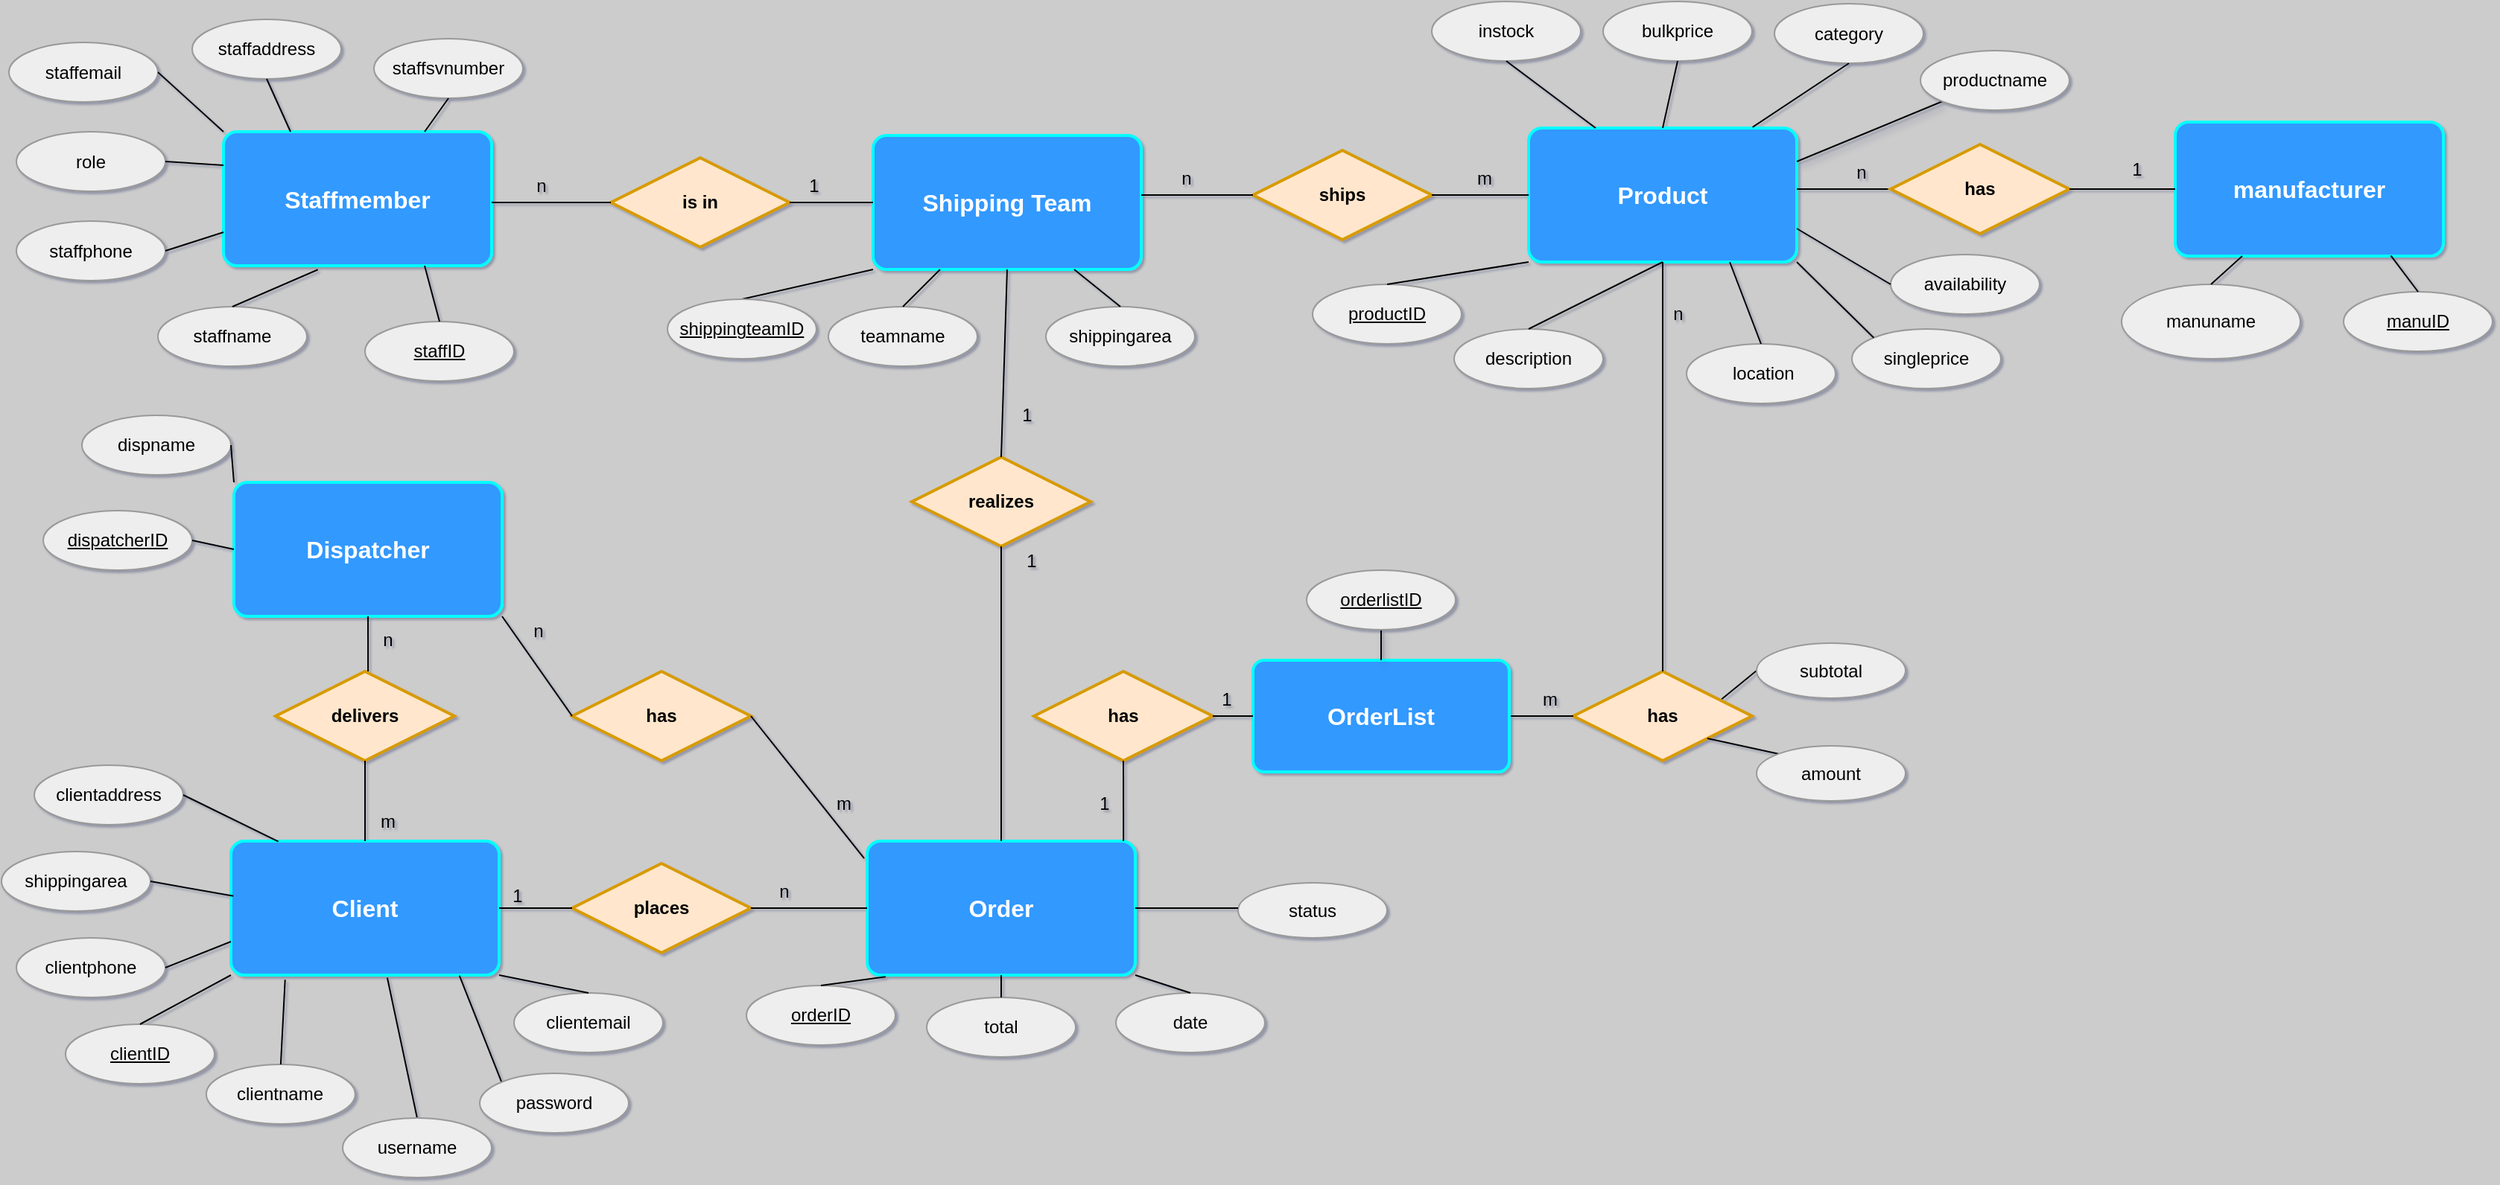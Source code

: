 <mxfile version="12.5.5" type="github"><diagram id="qQKis6mPUwDIhXbIAuFV" name="Page-1"><mxGraphModel dx="2969" dy="3150" grid="0" gridSize="10" guides="1" tooltips="1" connect="1" arrows="1" fold="1" page="1" pageScale="1" pageWidth="583" pageHeight="827" background="#CCCCCC" math="0" shadow="1"><root><mxCell id="0"/><mxCell id="1" parent="0"/><mxCell id="R4e7J6vRjrDoMIZ6mhJt-9" value="Product" style="rounded=1;arcSize=10;whiteSpace=wrap;html=1;align=center;strokeColor=#00FFFF;strokeWidth=2;fillColor=#3399FF;gradientColor=none;glass=0;shadow=0;comic=0;fontStyle=1;fontSize=16;fontColor=#FFFFFF;fixDash=0;" parent="1" vertex="1"><mxGeometry x="-620" y="-2235" width="180" height="90" as="geometry"/></mxCell><mxCell id="R4e7J6vRjrDoMIZ6mhJt-10" value="&lt;u&gt;productID&lt;/u&gt;" style="ellipse;whiteSpace=wrap;html=1;align=center;shadow=0;strokeColor=#999999;fillColor=#eeeeee;fixDash=0;" parent="1" vertex="1"><mxGeometry x="-765" y="-2130" width="100" height="40" as="geometry"/></mxCell><mxCell id="R4e7J6vRjrDoMIZ6mhJt-11" value="bulkprice" style="ellipse;whiteSpace=wrap;html=1;align=center;shadow=0;strokeColor=#999999;fillColor=#eeeeee;fixDash=0;" parent="1" vertex="1"><mxGeometry x="-570" y="-2320" width="100" height="40" as="geometry"/></mxCell><mxCell id="R4e7J6vRjrDoMIZ6mhJt-12" value="singleprice" style="ellipse;whiteSpace=wrap;html=1;align=center;shadow=0;strokeColor=#999999;fillColor=#eeeeee;fixDash=0;" parent="1" vertex="1"><mxGeometry x="-403" y="-2100" width="100" height="40" as="geometry"/></mxCell><mxCell id="R4e7J6vRjrDoMIZ6mhJt-13" value="&amp;nbsp;location" style="ellipse;whiteSpace=wrap;html=1;align=center;shadow=0;strokeColor=#999999;fillColor=#eeeeee;fixDash=0;" parent="1" vertex="1"><mxGeometry x="-514" y="-2090" width="100" height="40" as="geometry"/></mxCell><mxCell id="R4e7J6vRjrDoMIZ6mhJt-14" value="category" style="ellipse;whiteSpace=wrap;html=1;align=center;shadow=0;strokeColor=#999999;fillColor=#eeeeee;fixDash=0;" parent="1" vertex="1"><mxGeometry x="-455" y="-2318.5" width="100" height="40" as="geometry"/></mxCell><mxCell id="R4e7J6vRjrDoMIZ6mhJt-15" value="availability" style="ellipse;whiteSpace=wrap;html=1;align=center;shadow=0;strokeColor=#999999;fillColor=#eeeeee;fixDash=0;" parent="1" vertex="1"><mxGeometry x="-377" y="-2150" width="100" height="40" as="geometry"/></mxCell><mxCell id="R4e7J6vRjrDoMIZ6mhJt-16" value="description" style="ellipse;whiteSpace=wrap;html=1;align=center;shadow=0;strokeColor=#999999;fillColor=#eeeeee;fixDash=0;" parent="1" vertex="1"><mxGeometry x="-670" y="-2100" width="100" height="40" as="geometry"/></mxCell><mxCell id="R4e7J6vRjrDoMIZ6mhJt-18" value="&lt;b&gt;&lt;font style=&quot;font-size: 16px&quot; color=&quot;#ffffff&quot;&gt;Staffmember&lt;/font&gt;&lt;/b&gt;" style="rounded=1;arcSize=10;whiteSpace=wrap;html=1;align=center;fillColor=#3399FF;strokeColor=#00FFFF;gradientColor=none;strokeWidth=2;fixDash=0;shadow=0;" parent="1" vertex="1"><mxGeometry x="-1496" y="-2232.5" width="180" height="90" as="geometry"/></mxCell><mxCell id="R4e7J6vRjrDoMIZ6mhJt-20" value="&lt;u&gt;staffID&lt;/u&gt;" style="ellipse;whiteSpace=wrap;html=1;align=center;shadow=0;strokeColor=#999999;fillColor=#eeeeee;fixDash=0;" parent="1" vertex="1"><mxGeometry x="-1401" y="-2105" width="100" height="40" as="geometry"/></mxCell><mxCell id="R4e7J6vRjrDoMIZ6mhJt-21" value="role" style="ellipse;whiteSpace=wrap;html=1;align=center;shadow=0;strokeColor=#999999;fillColor=#eeeeee;fixDash=0;" parent="1" vertex="1"><mxGeometry x="-1635" y="-2232.5" width="100" height="40" as="geometry"/></mxCell><mxCell id="R4e7J6vRjrDoMIZ6mhJt-23" value="&lt;font style=&quot;font-size: 16px&quot; color=&quot;#ffffff&quot;&gt;&lt;b&gt;Shipping Team&lt;/b&gt;&lt;/font&gt;" style="rounded=1;arcSize=10;whiteSpace=wrap;html=1;align=center;strokeColor=#00FFFF;strokeWidth=2;fillColor=#3399FF;gradientColor=none;fixDash=0;shadow=0;" parent="1" vertex="1"><mxGeometry x="-1060" y="-2230" width="180" height="90" as="geometry"/></mxCell><mxCell id="R4e7J6vRjrDoMIZ6mhJt-27" value="teamname" style="ellipse;whiteSpace=wrap;html=1;align=center;shadow=0;strokeColor=#999999;fillColor=#eeeeee;fixDash=0;" parent="1" vertex="1"><mxGeometry x="-1090" y="-2115" width="100" height="40" as="geometry"/></mxCell><mxCell id="R4e7J6vRjrDoMIZ6mhJt-29" value="instock" style="ellipse;whiteSpace=wrap;html=1;align=center;shadow=0;strokeColor=#999999;fillColor=#eeeeee;fixDash=0;" parent="1" vertex="1"><mxGeometry x="-685" y="-2320" width="100" height="40" as="geometry"/></mxCell><mxCell id="R4e7J6vRjrDoMIZ6mhJt-30" value="&lt;b&gt;Order&lt;/b&gt;" style="rounded=1;arcSize=10;whiteSpace=wrap;html=1;align=center;strokeColor=#00FFFF;strokeWidth=2;fillColor=#3399FF;gradientColor=none;fontSize=16;fontColor=#FFFFFF;fixDash=0;shadow=0;" parent="1" vertex="1"><mxGeometry x="-1064" y="-1756" width="180" height="90" as="geometry"/></mxCell><mxCell id="R4e7J6vRjrDoMIZ6mhJt-33" value="total" style="ellipse;whiteSpace=wrap;html=1;align=center;shadow=0;strokeColor=#999999;fillColor=#eeeeee;fixDash=0;" parent="1" vertex="1"><mxGeometry x="-1024" y="-1651" width="100" height="40" as="geometry"/></mxCell><mxCell id="R4e7J6vRjrDoMIZ6mhJt-35" value="date" style="ellipse;whiteSpace=wrap;html=1;align=center;shadow=0;strokeColor=#999999;fillColor=#eeeeee;fixDash=0;" parent="1" vertex="1"><mxGeometry x="-897" y="-1654" width="100" height="40" as="geometry"/></mxCell><mxCell id="R4e7J6vRjrDoMIZ6mhJt-37" value="&lt;u&gt;orderID&lt;/u&gt;" style="ellipse;whiteSpace=wrap;html=1;align=center;shadow=0;strokeColor=#999999;fillColor=#eeeeee;fixDash=0;" parent="1" vertex="1"><mxGeometry x="-1145" y="-1659" width="100" height="40" as="geometry"/></mxCell><mxCell id="R4e7J6vRjrDoMIZ6mhJt-38" value="Client" style="rounded=1;arcSize=10;whiteSpace=wrap;html=1;align=center;strokeColor=#00FFFF;strokeWidth=2;fillColor=#3399FF;gradientColor=none;fontSize=16;fontColor=#FFFFFF;fontStyle=1;fixDash=0;shadow=0;" parent="1" vertex="1"><mxGeometry x="-1491" y="-1756" width="180" height="90" as="geometry"/></mxCell><mxCell id="R4e7J6vRjrDoMIZ6mhJt-39" value="&lt;u&gt;clientID&lt;/u&gt;" style="ellipse;whiteSpace=wrap;html=1;align=center;shadow=0;strokeColor=#999999;fillColor=#eeeeee;fixDash=0;" parent="1" vertex="1"><mxGeometry x="-1602.0" y="-1633" width="100" height="40" as="geometry"/></mxCell><mxCell id="R4e7J6vRjrDoMIZ6mhJt-40" value="clientname" style="ellipse;whiteSpace=wrap;html=1;align=center;shadow=0;strokeColor=#999999;fillColor=#eeeeee;fixDash=0;" parent="1" vertex="1"><mxGeometry x="-1507.57" y="-1606" width="100" height="40" as="geometry"/></mxCell><mxCell id="R4e7J6vRjrDoMIZ6mhJt-41" value="clientaddress" style="ellipse;whiteSpace=wrap;html=1;align=center;shadow=0;strokeColor=#999999;fillColor=#eeeeee;fixDash=0;" parent="1" vertex="1"><mxGeometry x="-1623" y="-1807" width="100" height="40" as="geometry"/></mxCell><mxCell id="R4e7J6vRjrDoMIZ6mhJt-42" value="clientemail" style="ellipse;whiteSpace=wrap;html=1;align=center;shadow=0;strokeColor=#999999;fillColor=#eeeeee;fixDash=0;" parent="1" vertex="1"><mxGeometry x="-1301" y="-1654" width="100" height="40" as="geometry"/></mxCell><mxCell id="R4e7J6vRjrDoMIZ6mhJt-43" value="clientphone" style="ellipse;whiteSpace=wrap;html=1;align=center;shadow=0;strokeColor=#999999;fillColor=#eeeeee;fixDash=0;" parent="1" vertex="1"><mxGeometry x="-1635.0" y="-1691" width="100" height="40" as="geometry"/></mxCell><mxCell id="R4e7J6vRjrDoMIZ6mhJt-44" value="staffname" style="ellipse;whiteSpace=wrap;html=1;align=center;shadow=0;strokeColor=#999999;fillColor=#eeeeee;fixDash=0;" parent="1" vertex="1"><mxGeometry x="-1540" y="-2115" width="100" height="40" as="geometry"/></mxCell><mxCell id="R4e7J6vRjrDoMIZ6mhJt-45" value="shippingarea" style="ellipse;whiteSpace=wrap;html=1;align=center;shadow=0;strokeColor=#999999;fillColor=#eeeeee;fixDash=0;" parent="1" vertex="1"><mxGeometry x="-1645" y="-1749" width="100" height="40" as="geometry"/></mxCell><mxCell id="R4e7J6vRjrDoMIZ6mhJt-46" value="Dispatcher" style="rounded=1;arcSize=10;whiteSpace=wrap;html=1;align=center;strokeColor=#00FFFF;strokeWidth=2;fillColor=#3399FF;gradientColor=none;fontStyle=1;fontSize=16;fontColor=#FFFFFF;fixDash=0;shadow=0;" parent="1" vertex="1"><mxGeometry x="-1489" y="-1997" width="180" height="90" as="geometry"/></mxCell><mxCell id="R4e7J6vRjrDoMIZ6mhJt-48" value="shippingarea" style="ellipse;whiteSpace=wrap;html=1;align=center;shadow=0;strokeColor=#999999;fillColor=#eeeeee;fixDash=0;" parent="1" vertex="1"><mxGeometry x="-944" y="-2115" width="100" height="40" as="geometry"/></mxCell><mxCell id="R4e7J6vRjrDoMIZ6mhJt-49" value="&lt;u&gt;dispatcherID&lt;/u&gt;" style="ellipse;whiteSpace=wrap;html=1;align=center;shadow=0;strokeColor=#999999;fillColor=#eeeeee;fixDash=0;" parent="1" vertex="1"><mxGeometry x="-1617.0" y="-1978" width="100" height="40" as="geometry"/></mxCell><mxCell id="R4e7J6vRjrDoMIZ6mhJt-51" value="dispname" style="ellipse;whiteSpace=wrap;html=1;align=center;shadow=0;strokeColor=#999999;fillColor=#eeeeee;fixDash=0;" parent="1" vertex="1"><mxGeometry x="-1591.0" y="-2042" width="100" height="40" as="geometry"/></mxCell><mxCell id="R4e7J6vRjrDoMIZ6mhJt-54" value="staffaddress" style="ellipse;whiteSpace=wrap;html=1;align=center;shadow=0;strokeColor=#999999;fillColor=#eeeeee;fixDash=0;" parent="1" vertex="1"><mxGeometry x="-1517" y="-2308" width="100" height="40" as="geometry"/></mxCell><mxCell id="R4e7J6vRjrDoMIZ6mhJt-55" value="staffemail" style="ellipse;whiteSpace=wrap;html=1;align=center;shadow=0;strokeColor=#999999;fillColor=#eeeeee;fixDash=0;" parent="1" vertex="1"><mxGeometry x="-1640" y="-2292.5" width="100" height="40" as="geometry"/></mxCell><mxCell id="R4e7J6vRjrDoMIZ6mhJt-56" value="staffphone" style="ellipse;whiteSpace=wrap;html=1;align=center;shadow=0;strokeColor=#999999;fillColor=#eeeeee;fixDash=0;" parent="1" vertex="1"><mxGeometry x="-1635" y="-2172.5" width="100" height="40" as="geometry"/></mxCell><mxCell id="R4e7J6vRjrDoMIZ6mhJt-57" value="staffsvnumber" style="ellipse;whiteSpace=wrap;html=1;align=center;fillColor=#eeeeee;strokeColor=#999999;perimeterSpacing=0;shadow=0;fixDash=0;" parent="1" vertex="1"><mxGeometry x="-1395" y="-2295" width="100" height="40" as="geometry"/></mxCell><mxCell id="R4e7J6vRjrDoMIZ6mhJt-59" value="is in" style="shape=rhombus;perimeter=rhombusPerimeter;whiteSpace=wrap;html=1;align=center;fillColor=#ffe6cc;strokeColor=#d79b00;strokeWidth=2;fontStyle=1;fixDash=0;shadow=0;" parent="1" vertex="1"><mxGeometry x="-1236" y="-2215" width="120" height="60" as="geometry"/></mxCell><mxCell id="R4e7J6vRjrDoMIZ6mhJt-61" value="" style="endArrow=none;html=1;rounded=0;exitX=0;exitY=0.5;exitDx=0;exitDy=0;fixDash=0;shadow=0;" parent="1" source="R4e7J6vRjrDoMIZ6mhJt-59" edge="1"><mxGeometry relative="1" as="geometry"><mxPoint x="-810" y="-1970" as="sourcePoint"/><mxPoint x="-1316" y="-2185" as="targetPoint"/></mxGeometry></mxCell><mxCell id="R4e7J6vRjrDoMIZ6mhJt-63" value="1" style="text;html=1;align=center;verticalAlign=middle;resizable=0;points=[];autosize=1;fixDash=0;shadow=0;" parent="1" vertex="1"><mxGeometry x="-1110" y="-2206" width="20" height="20" as="geometry"/></mxCell><mxCell id="R4e7J6vRjrDoMIZ6mhJt-64" value="n" style="text;html=1;align=center;verticalAlign=middle;resizable=0;points=[];autosize=1;fixDash=0;shadow=0;" parent="1" vertex="1"><mxGeometry x="-1293" y="-2206" width="20" height="20" as="geometry"/></mxCell><mxCell id="R4e7J6vRjrDoMIZ6mhJt-65" value="" style="endArrow=none;html=1;rounded=0;entryX=0.009;entryY=0.41;entryDx=0;entryDy=0;exitX=1;exitY=0.5;exitDx=0;exitDy=0;fixDash=0;shadow=0;entryPerimeter=0;" parent="1" source="R4e7J6vRjrDoMIZ6mhJt-45" target="R4e7J6vRjrDoMIZ6mhJt-38" edge="1"><mxGeometry relative="1" as="geometry"><mxPoint x="-1406" y="-1775" as="sourcePoint"/><mxPoint x="-1905.0" y="-1584" as="targetPoint"/></mxGeometry></mxCell><mxCell id="R4e7J6vRjrDoMIZ6mhJt-66" value="" style="endArrow=none;html=1;rounded=0;entryX=0.5;entryY=0;entryDx=0;entryDy=0;exitX=0.75;exitY=1;exitDx=0;exitDy=0;fixDash=0;shadow=0;" parent="1" source="R4e7J6vRjrDoMIZ6mhJt-18" target="R4e7J6vRjrDoMIZ6mhJt-20" edge="1"><mxGeometry relative="1" as="geometry"><mxPoint x="-1185" y="-2172.5" as="sourcePoint"/><mxPoint x="-1245" y="-2172.5" as="targetPoint"/></mxGeometry></mxCell><mxCell id="R4e7J6vRjrDoMIZ6mhJt-67" value="" style="endArrow=none;html=1;rounded=0;entryX=0.5;entryY=0;entryDx=0;entryDy=0;exitX=0.352;exitY=1.029;exitDx=0;exitDy=0;exitPerimeter=0;fixDash=0;shadow=0;" parent="1" source="R4e7J6vRjrDoMIZ6mhJt-18" target="R4e7J6vRjrDoMIZ6mhJt-44" edge="1"><mxGeometry relative="1" as="geometry"><mxPoint x="-1310" y="-2122.5" as="sourcePoint"/><mxPoint x="-1345" y="-2097.5" as="targetPoint"/></mxGeometry></mxCell><mxCell id="R4e7J6vRjrDoMIZ6mhJt-69" value="" style="endArrow=none;html=1;rounded=0;entryX=1;entryY=0.5;entryDx=0;entryDy=0;exitX=0;exitY=0.75;exitDx=0;exitDy=0;fixDash=0;shadow=0;" parent="1" source="R4e7J6vRjrDoMIZ6mhJt-18" target="R4e7J6vRjrDoMIZ6mhJt-56" edge="1"><mxGeometry relative="1" as="geometry"><mxPoint x="-1445" y="-2112.5" as="sourcePoint"/><mxPoint x="-1445" y="-2087.5" as="targetPoint"/></mxGeometry></mxCell><mxCell id="R4e7J6vRjrDoMIZ6mhJt-70" value="" style="endArrow=none;html=1;rounded=0;entryX=1;entryY=0.5;entryDx=0;entryDy=0;exitX=0;exitY=0.25;exitDx=0;exitDy=0;fixDash=0;shadow=0;" parent="1" source="R4e7J6vRjrDoMIZ6mhJt-18" target="R4e7J6vRjrDoMIZ6mhJt-21" edge="1"><mxGeometry relative="1" as="geometry"><mxPoint x="-1505" y="-2147.5" as="sourcePoint"/><mxPoint x="-1525" y="-2142.5" as="targetPoint"/></mxGeometry></mxCell><mxCell id="R4e7J6vRjrDoMIZ6mhJt-71" value="" style="endArrow=none;html=1;rounded=0;entryX=0;entryY=0;entryDx=0;entryDy=0;exitX=1;exitY=0.5;exitDx=0;exitDy=0;fixDash=0;shadow=0;" parent="1" source="R4e7J6vRjrDoMIZ6mhJt-55" target="R4e7J6vRjrDoMIZ6mhJt-18" edge="1"><mxGeometry relative="1" as="geometry"><mxPoint x="-1495" y="-2137.5" as="sourcePoint"/><mxPoint x="-1515" y="-2132.5" as="targetPoint"/></mxGeometry></mxCell><mxCell id="R4e7J6vRjrDoMIZ6mhJt-72" value="" style="endArrow=none;html=1;rounded=0;entryX=0.25;entryY=0;entryDx=0;entryDy=0;exitX=0.5;exitY=1;exitDx=0;exitDy=0;fixDash=0;shadow=0;" parent="1" source="R4e7J6vRjrDoMIZ6mhJt-54" target="R4e7J6vRjrDoMIZ6mhJt-18" edge="1"><mxGeometry relative="1" as="geometry"><mxPoint x="-1530" y="-2262.5" as="sourcePoint"/><mxPoint x="-1505" y="-2222.5" as="targetPoint"/></mxGeometry></mxCell><mxCell id="R4e7J6vRjrDoMIZ6mhJt-73" value="" style="endArrow=none;html=1;rounded=0;entryX=0.5;entryY=1;entryDx=0;entryDy=0;exitX=0.75;exitY=0;exitDx=0;exitDy=0;fixDash=0;shadow=0;" parent="1" source="R4e7J6vRjrDoMIZ6mhJt-18" target="R4e7J6vRjrDoMIZ6mhJt-57" edge="1"><mxGeometry relative="1" as="geometry"><mxPoint x="-1455" y="-2242.5" as="sourcePoint"/><mxPoint x="-1440" y="-2222.5" as="targetPoint"/></mxGeometry></mxCell><mxCell id="R4e7J6vRjrDoMIZ6mhJt-75" value="" style="endArrow=none;html=1;rounded=0;entryX=0;entryY=1;entryDx=0;entryDy=0;exitX=0.5;exitY=0;exitDx=0;exitDy=0;fixDash=0;shadow=0;" parent="1" source="-BHi8yoBA4UeNUDjUIqg-14" target="R4e7J6vRjrDoMIZ6mhJt-23" edge="1"><mxGeometry relative="1" as="geometry"><mxPoint x="-1143" y="-2123" as="sourcePoint"/><mxPoint x="-1350" y="-2105" as="targetPoint"/></mxGeometry></mxCell><mxCell id="R4e7J6vRjrDoMIZ6mhJt-76" value="" style="endArrow=none;html=1;rounded=0;entryX=0.25;entryY=1;entryDx=0;entryDy=0;exitX=0.5;exitY=0;exitDx=0;exitDy=0;fixDash=0;shadow=0;" parent="1" source="R4e7J6vRjrDoMIZ6mhJt-27" target="R4e7J6vRjrDoMIZ6mhJt-23" edge="1"><mxGeometry relative="1" as="geometry"><mxPoint x="-1043" y="-2123" as="sourcePoint"/><mxPoint x="-1000" y="-2140" as="targetPoint"/></mxGeometry></mxCell><mxCell id="R4e7J6vRjrDoMIZ6mhJt-77" value="" style="endArrow=none;html=1;rounded=0;entryX=0.75;entryY=1;entryDx=0;entryDy=0;exitX=0.5;exitY=0;exitDx=0;exitDy=0;fixDash=0;shadow=0;" parent="1" source="R4e7J6vRjrDoMIZ6mhJt-48" target="R4e7J6vRjrDoMIZ6mhJt-23" edge="1"><mxGeometry relative="1" as="geometry"><mxPoint x="-940" y="-2120" as="sourcePoint"/><mxPoint x="-955" y="-2140" as="targetPoint"/></mxGeometry></mxCell><mxCell id="R4e7J6vRjrDoMIZ6mhJt-79" value="ships" style="shape=rhombus;perimeter=rhombusPerimeter;whiteSpace=wrap;html=1;align=center;strokeColor=#d79b00;strokeWidth=2;fillColor=#ffe6cc;fontStyle=1;fixDash=0;shadow=0;" parent="1" vertex="1"><mxGeometry x="-805" y="-2220" width="120" height="60" as="geometry"/></mxCell><mxCell id="R4e7J6vRjrDoMIZ6mhJt-80" value="" style="endArrow=none;html=1;rounded=0;entryX=0;entryY=0.75;entryDx=0;entryDy=0;exitX=1;exitY=0.5;exitDx=0;exitDy=0;fixDash=0;shadow=0;" parent="1" source="R4e7J6vRjrDoMIZ6mhJt-43" target="R4e7J6vRjrDoMIZ6mhJt-38" edge="1"><mxGeometry relative="1" as="geometry"><mxPoint x="-1515" y="-1709" as="sourcePoint"/><mxPoint x="-1615.0" y="-1794" as="targetPoint"/></mxGeometry></mxCell><mxCell id="R4e7J6vRjrDoMIZ6mhJt-81" value="" style="endArrow=none;html=1;rounded=0;exitX=0;exitY=0.5;exitDx=0;exitDy=0;fixDash=0;shadow=0;" parent="1" source="R4e7J6vRjrDoMIZ6mhJt-79" edge="1"><mxGeometry relative="1" as="geometry"><mxPoint x="-1100" y="-2180" as="sourcePoint"/><mxPoint x="-880" y="-2190" as="targetPoint"/></mxGeometry></mxCell><mxCell id="R4e7J6vRjrDoMIZ6mhJt-82" value="" style="endArrow=none;html=1;rounded=0;entryX=0;entryY=1;entryDx=0;entryDy=0;exitX=0.5;exitY=0;exitDx=0;exitDy=0;fixDash=0;shadow=0;" parent="1" source="R4e7J6vRjrDoMIZ6mhJt-39" target="R4e7J6vRjrDoMIZ6mhJt-38" edge="1"><mxGeometry relative="1" as="geometry"><mxPoint x="-1705.0" y="-1914.71" as="sourcePoint"/><mxPoint x="-1545.0" y="-1914.71" as="targetPoint"/></mxGeometry></mxCell><mxCell id="R4e7J6vRjrDoMIZ6mhJt-83" value="" style="endArrow=none;html=1;rounded=0;exitX=0;exitY=0.5;exitDx=0;exitDy=0;entryX=1;entryY=0.5;entryDx=0;entryDy=0;fixDash=0;shadow=0;" parent="1" source="R4e7J6vRjrDoMIZ6mhJt-9" target="R4e7J6vRjrDoMIZ6mhJt-79" edge="1"><mxGeometry relative="1" as="geometry"><mxPoint x="-795" y="-2180" as="sourcePoint"/><mxPoint x="-870" y="-2180" as="targetPoint"/></mxGeometry></mxCell><mxCell id="R4e7J6vRjrDoMIZ6mhJt-84" value="n" style="text;html=1;align=center;verticalAlign=middle;resizable=0;points=[];autosize=1;fixDash=0;shadow=0;" parent="1" vertex="1"><mxGeometry x="-860" y="-2211.5" width="20" height="20" as="geometry"/></mxCell><mxCell id="R4e7J6vRjrDoMIZ6mhJt-85" value="m" style="text;html=1;align=center;verticalAlign=middle;resizable=0;points=[];autosize=1;fixDash=0;shadow=0;" parent="1" vertex="1"><mxGeometry x="-665" y="-2211.5" width="30" height="20" as="geometry"/></mxCell><mxCell id="R4e7J6vRjrDoMIZ6mhJt-87" value="" style="endArrow=none;html=1;rounded=0;entryX=0.5;entryY=1;entryDx=0;entryDy=0;exitX=0.25;exitY=0;exitDx=0;exitDy=0;fixDash=0;shadow=0;" parent="1" source="R4e7J6vRjrDoMIZ6mhJt-9" target="R4e7J6vRjrDoMIZ6mhJt-29" edge="1"><mxGeometry relative="1" as="geometry"><mxPoint x="-610" y="-2225" as="sourcePoint"/><mxPoint x="-750" y="-2270" as="targetPoint"/></mxGeometry></mxCell><mxCell id="R4e7J6vRjrDoMIZ6mhJt-88" value="" style="endArrow=none;html=1;rounded=0;entryX=0.5;entryY=1;entryDx=0;entryDy=0;exitX=0.5;exitY=0;exitDx=0;exitDy=0;fixDash=0;shadow=0;" parent="1" source="R4e7J6vRjrDoMIZ6mhJt-9" target="R4e7J6vRjrDoMIZ6mhJt-11" edge="1"><mxGeometry relative="1" as="geometry"><mxPoint x="-560" y="-2225" as="sourcePoint"/><mxPoint x="-625" y="-2270" as="targetPoint"/></mxGeometry></mxCell><mxCell id="R4e7J6vRjrDoMIZ6mhJt-89" value="" style="endArrow=none;html=1;rounded=0;entryX=0;entryY=0.5;entryDx=0;entryDy=0;fixDash=0;shadow=0;" parent="1" target="R4e7J6vRjrDoMIZ6mhJt-134" edge="1"><mxGeometry relative="1" as="geometry"><mxPoint x="-440" y="-2194" as="sourcePoint"/><mxPoint x="-435.355" y="-2285.858" as="targetPoint"/></mxGeometry></mxCell><mxCell id="R4e7J6vRjrDoMIZ6mhJt-90" value="" style="endArrow=none;html=1;rounded=0;entryX=0.5;entryY=1;entryDx=0;entryDy=0;exitX=0.835;exitY=-0.006;exitDx=0;exitDy=0;exitPerimeter=0;fixDash=0;shadow=0;" parent="1" source="R4e7J6vRjrDoMIZ6mhJt-9" target="R4e7J6vRjrDoMIZ6mhJt-14" edge="1"><mxGeometry relative="1" as="geometry"><mxPoint x="-460" y="-2225" as="sourcePoint"/><mxPoint x="-425.355" y="-2275.858" as="targetPoint"/></mxGeometry></mxCell><mxCell id="R4e7J6vRjrDoMIZ6mhJt-91" value="" style="endArrow=none;html=1;rounded=0;entryX=0;entryY=0.5;entryDx=0;entryDy=0;exitX=1;exitY=0.75;exitDx=0;exitDy=0;fixDash=0;shadow=0;" parent="1" source="R4e7J6vRjrDoMIZ6mhJt-9" target="R4e7J6vRjrDoMIZ6mhJt-15" edge="1"><mxGeometry relative="1" as="geometry"><mxPoint x="-411" y="-2215.01" as="sourcePoint"/><mxPoint x="-380" y="-2240" as="targetPoint"/></mxGeometry></mxCell><mxCell id="R4e7J6vRjrDoMIZ6mhJt-92" value="" style="endArrow=none;html=1;rounded=0;entryX=0;entryY=0;entryDx=0;entryDy=0;exitX=1;exitY=1;exitDx=0;exitDy=0;fixDash=0;shadow=0;" parent="1" source="R4e7J6vRjrDoMIZ6mhJt-9" target="R4e7J6vRjrDoMIZ6mhJt-12" edge="1"><mxGeometry relative="1" as="geometry"><mxPoint x="-410" y="-2180" as="sourcePoint"/><mxPoint x="-380" y="-2170" as="targetPoint"/></mxGeometry></mxCell><mxCell id="R4e7J6vRjrDoMIZ6mhJt-93" value="" style="endArrow=none;html=1;rounded=0;entryX=0.5;entryY=0;entryDx=0;entryDy=0;exitX=0.75;exitY=1;exitDx=0;exitDy=0;fixDash=0;shadow=0;" parent="1" source="R4e7J6vRjrDoMIZ6mhJt-9" target="R4e7J6vRjrDoMIZ6mhJt-13" edge="1"><mxGeometry relative="1" as="geometry"><mxPoint x="-410" y="-2135" as="sourcePoint"/><mxPoint x="-380" y="-2100" as="targetPoint"/></mxGeometry></mxCell><mxCell id="R4e7J6vRjrDoMIZ6mhJt-94" value="" style="endArrow=none;html=1;rounded=0;entryX=0.5;entryY=1;entryDx=0;entryDy=0;exitX=0.5;exitY=0;exitDx=0;exitDy=0;fixDash=0;shadow=0;" parent="1" source="R4e7J6vRjrDoMIZ6mhJt-16" target="R4e7J6vRjrDoMIZ6mhJt-9" edge="1"><mxGeometry relative="1" as="geometry"><mxPoint x="-460" y="-2135" as="sourcePoint"/><mxPoint x="-420" y="-2080" as="targetPoint"/></mxGeometry></mxCell><mxCell id="R4e7J6vRjrDoMIZ6mhJt-95" value="" style="endArrow=none;html=1;rounded=0;entryX=0.5;entryY=0;entryDx=0;entryDy=0;exitX=0;exitY=1;exitDx=0;exitDy=0;fixDash=0;shadow=0;" parent="1" source="R4e7J6vRjrDoMIZ6mhJt-9" target="R4e7J6vRjrDoMIZ6mhJt-10" edge="1"><mxGeometry relative="1" as="geometry"><mxPoint x="-530" y="-2080" as="sourcePoint"/><mxPoint x="-510" y="-2135" as="targetPoint"/></mxGeometry></mxCell><mxCell id="R4e7J6vRjrDoMIZ6mhJt-96" value="realizes" style="shape=rhombus;perimeter=rhombusPerimeter;whiteSpace=wrap;html=1;align=center;strokeColor=#d79b00;strokeWidth=2;fillColor=#ffe6cc;fontStyle=1;fixDash=0;shadow=0;" parent="1" vertex="1"><mxGeometry x="-1034" y="-2014" width="120" height="60" as="geometry"/></mxCell><mxCell id="R4e7J6vRjrDoMIZ6mhJt-97" value="" style="endArrow=none;html=1;rounded=0;exitX=0.202;exitY=1.035;exitDx=0;exitDy=0;entryX=0.5;entryY=0;entryDx=0;entryDy=0;fixDash=0;shadow=0;exitPerimeter=0;" parent="1" source="R4e7J6vRjrDoMIZ6mhJt-38" target="R4e7J6vRjrDoMIZ6mhJt-40" edge="1"><mxGeometry relative="1" as="geometry"><mxPoint x="-1535.0" y="-1724" as="sourcePoint"/><mxPoint x="-1375" y="-1724" as="targetPoint"/></mxGeometry></mxCell><mxCell id="R4e7J6vRjrDoMIZ6mhJt-99" value="" style="endArrow=none;html=1;rounded=0;entryX=0.5;entryY=0;entryDx=0;entryDy=0;exitX=0.5;exitY=1;exitDx=0;exitDy=0;fixDash=0;shadow=0;" parent="1" source="R4e7J6vRjrDoMIZ6mhJt-23" target="R4e7J6vRjrDoMIZ6mhJt-96" edge="1"><mxGeometry relative="1" as="geometry"><mxPoint x="-610" y="-2135" as="sourcePoint"/><mxPoint x="-640" y="-2080" as="targetPoint"/></mxGeometry></mxCell><mxCell id="R4e7J6vRjrDoMIZ6mhJt-100" value="" style="endArrow=none;html=1;rounded=0;entryX=0.5;entryY=0;entryDx=0;entryDy=0;exitX=0.5;exitY=1;exitDx=0;exitDy=0;fixDash=0;shadow=0;" parent="1" source="R4e7J6vRjrDoMIZ6mhJt-96" target="R4e7J6vRjrDoMIZ6mhJt-30" edge="1"><mxGeometry relative="1" as="geometry"><mxPoint x="-870" y="-2140" as="sourcePoint"/><mxPoint x="-840" y="-2000" as="targetPoint"/></mxGeometry></mxCell><mxCell id="R4e7J6vRjrDoMIZ6mhJt-102" value="1" style="text;html=1;align=center;verticalAlign=middle;resizable=0;points=[];autosize=1;fixDash=0;shadow=0;" parent="1" vertex="1"><mxGeometry x="-967" y="-2052" width="20" height="20" as="geometry"/></mxCell><mxCell id="R4e7J6vRjrDoMIZ6mhJt-103" value="1" style="text;html=1;align=center;verticalAlign=middle;resizable=0;points=[];autosize=1;fixDash=0;shadow=0;" parent="1" vertex="1"><mxGeometry x="-964" y="-1954" width="20" height="20" as="geometry"/></mxCell><mxCell id="R4e7J6vRjrDoMIZ6mhJt-104" value="places" style="shape=rhombus;perimeter=rhombusPerimeter;whiteSpace=wrap;html=1;align=center;strokeColor=#d79b00;strokeWidth=2;fillColor=#ffe6cc;fontStyle=1;fixDash=0;shadow=0;" parent="1" vertex="1"><mxGeometry x="-1262" y="-1741" width="120" height="60" as="geometry"/></mxCell><mxCell id="R4e7J6vRjrDoMIZ6mhJt-105" value="has" style="shape=rhombus;perimeter=rhombusPerimeter;whiteSpace=wrap;html=1;align=center;strokeColor=#d79b00;strokeWidth=2;fillColor=#ffe6cc;fontStyle=1;fixDash=0;shadow=0;" parent="1" vertex="1"><mxGeometry x="-590" y="-1870" width="120" height="60" as="geometry"/></mxCell><mxCell id="R4e7J6vRjrDoMIZ6mhJt-106" value="" style="endArrow=none;html=1;rounded=0;exitX=0.5;exitY=0;exitDx=0;exitDy=0;entryX=1;entryY=1;entryDx=0;entryDy=0;fixDash=0;shadow=0;" parent="1" source="R4e7J6vRjrDoMIZ6mhJt-42" target="R4e7J6vRjrDoMIZ6mhJt-38" edge="1"><mxGeometry relative="1" as="geometry"><mxPoint x="-1375" y="-1744" as="sourcePoint"/><mxPoint x="-1215" y="-1744" as="targetPoint"/></mxGeometry></mxCell><mxCell id="R4e7J6vRjrDoMIZ6mhJt-107" value="" style="endArrow=none;html=1;rounded=0;entryX=0.5;entryY=0;entryDx=0;entryDy=0;exitX=0.5;exitY=1;exitDx=0;exitDy=0;fixDash=0;shadow=0;" parent="1" source="R4e7J6vRjrDoMIZ6mhJt-9" target="R4e7J6vRjrDoMIZ6mhJt-105" edge="1"><mxGeometry relative="1" as="geometry"><mxPoint x="-530" y="-2150" as="sourcePoint"/><mxPoint x="-660" y="-1870" as="targetPoint"/></mxGeometry></mxCell><mxCell id="R4e7J6vRjrDoMIZ6mhJt-109" value="" style="endArrow=none;html=1;rounded=0;entryX=1;entryY=0.5;entryDx=0;entryDy=0;exitX=0;exitY=0.5;exitDx=0;exitDy=0;fixDash=0;shadow=0;" parent="1" source="R4e7J6vRjrDoMIZ6mhJt-105" target="cYMq-No6OqilkZfSye8C-10" edge="1"><mxGeometry relative="1" as="geometry"><mxPoint x="-510" y="-2135" as="sourcePoint"/><mxPoint x="-520" y="-2050" as="targetPoint"/></mxGeometry></mxCell><mxCell id="R4e7J6vRjrDoMIZ6mhJt-110" value="m" style="text;html=1;align=center;verticalAlign=middle;resizable=0;points=[];autosize=1;fixDash=0;shadow=0;" parent="1" vertex="1"><mxGeometry x="-616" y="-1860" width="20" height="18" as="geometry"/></mxCell><mxCell id="R4e7J6vRjrDoMIZ6mhJt-111" value="n" style="text;html=1;align=center;verticalAlign=middle;resizable=0;points=[];autosize=1;fixDash=0;shadow=0;" parent="1" vertex="1"><mxGeometry x="-530" y="-2120" width="20" height="20" as="geometry"/></mxCell><mxCell id="R4e7J6vRjrDoMIZ6mhJt-113" value="" style="endArrow=none;html=1;rounded=0;entryX=1;entryY=0.5;entryDx=0;entryDy=0;exitX=0;exitY=0.5;exitDx=0;exitDy=0;fixDash=0;shadow=0;" parent="1" source="R4e7J6vRjrDoMIZ6mhJt-104" target="R4e7J6vRjrDoMIZ6mhJt-38" edge="1"><mxGeometry relative="1" as="geometry"><mxPoint x="-1353" y="-1758" as="sourcePoint"/><mxPoint x="-1458" y="-2300" as="targetPoint"/></mxGeometry></mxCell><mxCell id="R4e7J6vRjrDoMIZ6mhJt-115" value="1" style="text;html=1;align=center;verticalAlign=middle;resizable=0;points=[];autosize=1;fixDash=0;shadow=0;" parent="1" vertex="1"><mxGeometry x="-1309" y="-1729" width="20" height="20" as="geometry"/></mxCell><mxCell id="R4e7J6vRjrDoMIZ6mhJt-116" value="n" style="text;html=1;align=center;verticalAlign=middle;resizable=0;points=[];autosize=1;fixDash=0;shadow=0;" parent="1" vertex="1"><mxGeometry x="-1130" y="-1732" width="20" height="20" as="geometry"/></mxCell><mxCell id="R4e7J6vRjrDoMIZ6mhJt-117" value="" style="endArrow=none;html=1;rounded=0;entryX=1;entryY=1;entryDx=0;entryDy=0;exitX=0.5;exitY=0;exitDx=0;exitDy=0;fixDash=0;shadow=0;" parent="1" source="R4e7J6vRjrDoMIZ6mhJt-35" target="R4e7J6vRjrDoMIZ6mhJt-30" edge="1"><mxGeometry relative="1" as="geometry"><mxPoint x="-905" y="-1950" as="sourcePoint"/><mxPoint x="-930" y="-1880" as="targetPoint"/></mxGeometry></mxCell><mxCell id="R4e7J6vRjrDoMIZ6mhJt-119" value="" style="endArrow=none;html=1;rounded=0;entryX=0.5;entryY=1;entryDx=0;entryDy=0;exitX=0.5;exitY=0;exitDx=0;exitDy=0;fixDash=0;shadow=0;" parent="1" source="R4e7J6vRjrDoMIZ6mhJt-33" target="R4e7J6vRjrDoMIZ6mhJt-30" edge="1"><mxGeometry relative="1" as="geometry"><mxPoint x="-850" y="-1790" as="sourcePoint"/><mxPoint x="-890" y="-1800" as="targetPoint"/></mxGeometry></mxCell><mxCell id="R4e7J6vRjrDoMIZ6mhJt-120" value="" style="endArrow=none;html=1;rounded=0;exitX=0.5;exitY=0;exitDx=0;exitDy=0;entryX=0.069;entryY=1.012;entryDx=0;entryDy=0;entryPerimeter=0;fixDash=0;shadow=0;" parent="1" source="R4e7J6vRjrDoMIZ6mhJt-37" target="R4e7J6vRjrDoMIZ6mhJt-30" edge="1"><mxGeometry relative="1" as="geometry"><mxPoint x="-840" y="-1780" as="sourcePoint"/><mxPoint x="-880" y="-1790" as="targetPoint"/></mxGeometry></mxCell><mxCell id="R4e7J6vRjrDoMIZ6mhJt-124" value="has" style="shape=rhombus;perimeter=rhombusPerimeter;whiteSpace=wrap;html=1;align=center;strokeColor=#d79b00;strokeWidth=2;fillColor=#ffe6cc;fontStyle=1;fixDash=0;shadow=0;" parent="1" vertex="1"><mxGeometry x="-1262" y="-1870" width="120" height="60" as="geometry"/></mxCell><mxCell id="R4e7J6vRjrDoMIZ6mhJt-126" value="" style="endArrow=none;html=1;rounded=0;exitX=0;exitY=0.5;exitDx=0;exitDy=0;entryX=1;entryY=0.5;entryDx=0;entryDy=0;fixDash=0;shadow=0;" parent="1" source="R4e7J6vRjrDoMIZ6mhJt-30" target="R4e7J6vRjrDoMIZ6mhJt-104" edge="1"><mxGeometry relative="1" as="geometry"><mxPoint x="-1058" y="-1800" as="sourcePoint"/><mxPoint x="-1213" y="-1740" as="targetPoint"/></mxGeometry></mxCell><mxCell id="R4e7J6vRjrDoMIZ6mhJt-127" value="" style="endArrow=none;html=1;rounded=0;exitX=1;exitY=0.5;exitDx=0;exitDy=0;fixDash=0;shadow=0;entryX=-0.011;entryY=0.128;entryDx=0;entryDy=0;entryPerimeter=0;" parent="1" source="R4e7J6vRjrDoMIZ6mhJt-124" target="R4e7J6vRjrDoMIZ6mhJt-30" edge="1"><mxGeometry relative="1" as="geometry"><mxPoint x="-1548.0" y="-1670" as="sourcePoint"/><mxPoint x="-1064" y="-1880" as="targetPoint"/></mxGeometry></mxCell><mxCell id="R4e7J6vRjrDoMIZ6mhJt-128" value="" style="endArrow=none;html=1;rounded=0;exitX=1;exitY=1;exitDx=0;exitDy=0;entryX=0;entryY=0.5;entryDx=0;entryDy=0;fixDash=0;shadow=0;" parent="1" source="R4e7J6vRjrDoMIZ6mhJt-46" target="R4e7J6vRjrDoMIZ6mhJt-124" edge="1"><mxGeometry relative="1" as="geometry"><mxPoint x="-1293" y="-1960" as="sourcePoint"/><mxPoint x="-1198" y="-1960" as="targetPoint"/></mxGeometry></mxCell><mxCell id="R4e7J6vRjrDoMIZ6mhJt-129" value="m" style="text;html=1;align=center;verticalAlign=middle;resizable=0;points=[];autosize=1;fixDash=0;shadow=0;" parent="1" vertex="1"><mxGeometry x="-1090" y="-1790" width="20" height="18" as="geometry"/></mxCell><mxCell id="R4e7J6vRjrDoMIZ6mhJt-130" value="n" style="text;html=1;align=center;verticalAlign=middle;resizable=0;points=[];autosize=1;fixDash=0;shadow=0;" parent="1" vertex="1"><mxGeometry x="-1295" y="-1907" width="20" height="20" as="geometry"/></mxCell><mxCell id="R4e7J6vRjrDoMIZ6mhJt-132" value="" style="endArrow=none;html=1;rounded=0;entryX=1;entryY=0.5;entryDx=0;entryDy=0;exitX=0;exitY=0;exitDx=0;exitDy=0;fixDash=0;shadow=0;" parent="1" source="R4e7J6vRjrDoMIZ6mhJt-46" target="R4e7J6vRjrDoMIZ6mhJt-51" edge="1"><mxGeometry relative="1" as="geometry"><mxPoint x="-1408" y="-1915" as="sourcePoint"/><mxPoint x="-1408" y="-1940" as="targetPoint"/></mxGeometry></mxCell><mxCell id="R4e7J6vRjrDoMIZ6mhJt-133" value="" style="endArrow=none;html=1;rounded=0;entryX=1;entryY=0.5;entryDx=0;entryDy=0;exitX=0;exitY=0.5;exitDx=0;exitDy=0;fixDash=0;shadow=0;" parent="1" source="R4e7J6vRjrDoMIZ6mhJt-46" target="R4e7J6vRjrDoMIZ6mhJt-49" edge="1"><mxGeometry relative="1" as="geometry"><mxPoint x="-1493" y="-1915" as="sourcePoint"/><mxPoint x="-1518" y="-1950" as="targetPoint"/></mxGeometry></mxCell><mxCell id="R4e7J6vRjrDoMIZ6mhJt-134" value="has" style="shape=rhombus;perimeter=rhombusPerimeter;whiteSpace=wrap;html=1;align=center;strokeColor=#d79b00;strokeWidth=2;fillColor=#ffe6cc;fontStyle=1;fixDash=0;shadow=0;" parent="1" vertex="1"><mxGeometry x="-377" y="-2224" width="120" height="60" as="geometry"/></mxCell><mxCell id="R4e7J6vRjrDoMIZ6mhJt-135" value="manufacturer" style="rounded=1;arcSize=10;whiteSpace=wrap;html=1;align=center;strokeColor=#00FFFF;strokeWidth=2;fillColor=#3399FF;gradientColor=none;shadow=0;fontSize=16;fontColor=#FFFFFF;fontStyle=1;glass=0;fixDash=0;" parent="1" vertex="1"><mxGeometry x="-186" y="-2239" width="180" height="90" as="geometry"/></mxCell><mxCell id="R4e7J6vRjrDoMIZ6mhJt-136" value="" style="endArrow=none;html=1;rounded=0;entryX=1;entryY=0.5;entryDx=0;entryDy=0;exitX=0;exitY=0.5;exitDx=0;exitDy=0;fixDash=0;shadow=0;" parent="1" source="R4e7J6vRjrDoMIZ6mhJt-23" target="R4e7J6vRjrDoMIZ6mhJt-59" edge="1"><mxGeometry relative="1" as="geometry"><mxPoint x="-1220" y="-2180" as="sourcePoint"/><mxPoint x="-1250" y="-2180" as="targetPoint"/></mxGeometry></mxCell><mxCell id="R4e7J6vRjrDoMIZ6mhJt-138" value="" style="endArrow=none;html=1;rounded=0;exitX=1;exitY=0.5;exitDx=0;exitDy=0;entryX=0;entryY=0.5;entryDx=0;entryDy=0;fixDash=0;shadow=0;" parent="1" source="R4e7J6vRjrDoMIZ6mhJt-134" target="R4e7J6vRjrDoMIZ6mhJt-135" edge="1"><mxGeometry relative="1" as="geometry"><mxPoint x="-253.0" y="-2211" as="sourcePoint"/><mxPoint x="-183" y="-2190" as="targetPoint"/></mxGeometry></mxCell><mxCell id="R4e7J6vRjrDoMIZ6mhJt-139" value="1" style="text;html=1;align=center;verticalAlign=middle;resizable=0;points=[];autosize=1;fixDash=0;shadow=0;" parent="1" vertex="1"><mxGeometry x="-222" y="-2217" width="20" height="20" as="geometry"/></mxCell><mxCell id="R4e7J6vRjrDoMIZ6mhJt-140" value="n" style="text;html=1;align=center;verticalAlign=middle;resizable=0;points=[];autosize=1;fixDash=0;shadow=0;" parent="1" vertex="1"><mxGeometry x="-407" y="-2215" width="20" height="20" as="geometry"/></mxCell><mxCell id="R4e7J6vRjrDoMIZ6mhJt-141" value="manuname" style="ellipse;whiteSpace=wrap;html=1;align=center;shadow=0;strokeColor=#999999;fillColor=#eeeeee;fixDash=0;" parent="1" vertex="1"><mxGeometry x="-222" y="-2130" width="120" height="50" as="geometry"/></mxCell><mxCell id="R4e7J6vRjrDoMIZ6mhJt-142" value="" style="endArrow=none;html=1;rounded=0;exitX=0.25;exitY=1;exitDx=0;exitDy=0;entryX=0.5;entryY=0;entryDx=0;entryDy=0;fixDash=0;shadow=0;" parent="1" source="R4e7J6vRjrDoMIZ6mhJt-135" target="R4e7J6vRjrDoMIZ6mhJt-141" edge="1"><mxGeometry relative="1" as="geometry"><mxPoint x="-212" y="-1672.5" as="sourcePoint"/><mxPoint x="-262" y="-1552.5" as="targetPoint"/></mxGeometry></mxCell><mxCell id="R4e7J6vRjrDoMIZ6mhJt-143" value="&lt;u&gt;manuID&lt;/u&gt;" style="ellipse;whiteSpace=wrap;html=1;align=center;shadow=0;strokeColor=#999999;fillColor=#eeeeee;fixDash=0;" parent="1" vertex="1"><mxGeometry x="-73" y="-2125" width="100" height="40" as="geometry"/></mxCell><mxCell id="R4e7J6vRjrDoMIZ6mhJt-144" value="" style="endArrow=none;html=1;rounded=0;exitX=0.804;exitY=0.996;exitDx=0;exitDy=0;exitPerimeter=0;entryX=0.5;entryY=0;entryDx=0;entryDy=0;fixDash=0;shadow=0;" parent="1" source="R4e7J6vRjrDoMIZ6mhJt-135" target="R4e7J6vRjrDoMIZ6mhJt-143" edge="1"><mxGeometry relative="1" as="geometry"><mxPoint x="-172" y="-1652.5" as="sourcePoint"/><mxPoint x="-2" y="-2102.5" as="targetPoint"/></mxGeometry></mxCell><mxCell id="-BHi8yoBA4UeNUDjUIqg-14" value="&lt;u&gt;shippingteamID&lt;/u&gt;" style="ellipse;whiteSpace=wrap;html=1;align=center;shadow=0;strokeColor=#999999;fillColor=#eeeeee;fixDash=0;" parent="1" vertex="1"><mxGeometry x="-1198" y="-2120" width="100" height="40" as="geometry"/></mxCell><mxCell id="cYMq-No6OqilkZfSye8C-1" value="delivers" style="shape=rhombus;perimeter=rhombusPerimeter;whiteSpace=wrap;html=1;align=center;shadow=0;fontStyle=1;strokeColor=#d79b00;strokeWidth=2;fillColor=#ffe6cc;" parent="1" vertex="1"><mxGeometry x="-1461" y="-1870" width="120" height="60" as="geometry"/></mxCell><mxCell id="cYMq-No6OqilkZfSye8C-2" value="" style="endArrow=none;html=1;rounded=0;exitX=1;exitY=0.5;exitDx=0;exitDy=0;entryX=0.177;entryY=0.003;entryDx=0;entryDy=0;entryPerimeter=0;" parent="1" source="R4e7J6vRjrDoMIZ6mhJt-41" target="R4e7J6vRjrDoMIZ6mhJt-38" edge="1"><mxGeometry relative="1" as="geometry"><mxPoint x="-1640" y="-1559" as="sourcePoint"/><mxPoint x="-1480" y="-1559" as="targetPoint"/></mxGeometry></mxCell><mxCell id="cYMq-No6OqilkZfSye8C-3" value="" style="endArrow=none;html=1;rounded=0;exitX=0.5;exitY=1;exitDx=0;exitDy=0;entryX=0.517;entryY=0;entryDx=0;entryDy=0;entryPerimeter=0;" parent="1" source="R4e7J6vRjrDoMIZ6mhJt-46" target="cYMq-No6OqilkZfSye8C-1" edge="1"><mxGeometry relative="1" as="geometry"><mxPoint x="-1640" y="-1559" as="sourcePoint"/><mxPoint x="-1480" y="-1559" as="targetPoint"/></mxGeometry></mxCell><mxCell id="cYMq-No6OqilkZfSye8C-4" value="" style="endArrow=none;html=1;rounded=0;exitX=0.5;exitY=1;exitDx=0;exitDy=0;" parent="1" source="cYMq-No6OqilkZfSye8C-1" target="R4e7J6vRjrDoMIZ6mhJt-38" edge="1"><mxGeometry relative="1" as="geometry"><mxPoint x="-1640" y="-1559" as="sourcePoint"/><mxPoint x="-1480" y="-1559" as="targetPoint"/></mxGeometry></mxCell><mxCell id="cYMq-No6OqilkZfSye8C-5" value="n" style="text;html=1;align=center;verticalAlign=middle;resizable=0;points=[];autosize=1;" parent="1" vertex="1"><mxGeometry x="-1395" y="-1900" width="17" height="18" as="geometry"/></mxCell><mxCell id="cYMq-No6OqilkZfSye8C-6" value="m" style="text;html=1;align=center;verticalAlign=middle;resizable=0;points=[];autosize=1;" parent="1" vertex="1"><mxGeometry x="-1396" y="-1778" width="20" height="18" as="geometry"/></mxCell><mxCell id="cYMq-No6OqilkZfSye8C-10" value="OrderList" style="rounded=1;arcSize=10;whiteSpace=wrap;html=1;align=center;shadow=0;fontSize=16;fontColor=#FFFFFF;fontStyle=1;strokeColor=#00FFFF;strokeWidth=2;fillColor=#3399FF;gradientColor=none;glass=0;" parent="1" vertex="1"><mxGeometry x="-805" y="-1877.5" width="172" height="75" as="geometry"/></mxCell><mxCell id="cYMq-No6OqilkZfSye8C-11" value="has" style="shape=rhombus;perimeter=rhombusPerimeter;whiteSpace=wrap;html=1;align=center;shadow=0;fontStyle=1;strokeColor=#d79b00;strokeWidth=2;fillColor=#ffe6cc;" parent="1" vertex="1"><mxGeometry x="-952" y="-1870" width="120" height="60" as="geometry"/></mxCell><mxCell id="cYMq-No6OqilkZfSye8C-12" value="" style="endArrow=none;html=1;rounded=0;exitX=0.956;exitY=0;exitDx=0;exitDy=0;entryX=0.5;entryY=1;entryDx=0;entryDy=0;exitPerimeter=0;" parent="1" source="R4e7J6vRjrDoMIZ6mhJt-30" target="cYMq-No6OqilkZfSye8C-11" edge="1"><mxGeometry relative="1" as="geometry"><mxPoint x="-1607" y="-1560" as="sourcePoint"/><mxPoint x="-1447" y="-1560" as="targetPoint"/></mxGeometry></mxCell><mxCell id="cYMq-No6OqilkZfSye8C-13" value="" style="endArrow=none;html=1;rounded=0;exitX=1;exitY=0.5;exitDx=0;exitDy=0;entryX=0;entryY=0.5;entryDx=0;entryDy=0;" parent="1" source="cYMq-No6OqilkZfSye8C-11" target="cYMq-No6OqilkZfSye8C-10" edge="1"><mxGeometry relative="1" as="geometry"><mxPoint x="-1607" y="-1560" as="sourcePoint"/><mxPoint x="-1447" y="-1560" as="targetPoint"/></mxGeometry></mxCell><mxCell id="cYMq-No6OqilkZfSye8C-14" value="1" style="text;html=1;align=center;verticalAlign=middle;resizable=0;points=[];autosize=1;" parent="1" vertex="1"><mxGeometry x="-914" y="-1790" width="17" height="18" as="geometry"/></mxCell><mxCell id="cYMq-No6OqilkZfSye8C-15" value="1" style="text;html=1;align=center;verticalAlign=middle;resizable=0;points=[];autosize=1;" parent="1" vertex="1"><mxGeometry x="-832" y="-1860" width="17" height="18" as="geometry"/></mxCell><mxCell id="jKCF55OwQr0IFy8DQ6CW-8" style="rounded=0;orthogonalLoop=1;jettySize=auto;html=1;exitX=0.5;exitY=1;exitDx=0;exitDy=0;entryX=0.5;entryY=0;entryDx=0;entryDy=0;shadow=1;endArrow=none;endFill=0;fontSize=16;fontColor=#FFFFFF;" parent="1" source="cYMq-No6OqilkZfSye8C-16" target="cYMq-No6OqilkZfSye8C-10" edge="1"><mxGeometry relative="1" as="geometry"/></mxCell><mxCell id="cYMq-No6OqilkZfSye8C-16" value="&lt;u&gt;orderlistID&lt;/u&gt;" style="ellipse;whiteSpace=wrap;html=1;align=center;shadow=0;strokeColor=#999999;fillColor=#eeeeee;" parent="1" vertex="1"><mxGeometry x="-769" y="-1938" width="100" height="40" as="geometry"/></mxCell><mxCell id="jKCF55OwQr0IFy8DQ6CW-11" style="rounded=0;orthogonalLoop=1;jettySize=auto;html=1;exitX=0;exitY=1;exitDx=0;exitDy=0;entryX=1;entryY=0.25;entryDx=0;entryDy=0;shadow=1;endArrow=none;endFill=0;fontSize=16;fontColor=#FFFFFF;" parent="1" source="jKCF55OwQr0IFy8DQ6CW-9" target="R4e7J6vRjrDoMIZ6mhJt-9" edge="1"><mxGeometry relative="1" as="geometry"/></mxCell><mxCell id="jKCF55OwQr0IFy8DQ6CW-9" value="productname" style="ellipse;whiteSpace=wrap;html=1;align=center;shadow=0;strokeColor=#999999;fillColor=#eeeeee;fixDash=0;" parent="1" vertex="1"><mxGeometry x="-357" y="-2287" width="100" height="40" as="geometry"/></mxCell><mxCell id="hTE3IISiVSFI9hWrXfa3-1" value="status" style="ellipse;whiteSpace=wrap;html=1;align=center;shadow=0;strokeColor=#999999;fillColor=#eeeeee;fixDash=0;" parent="1" vertex="1"><mxGeometry x="-815" y="-1728" width="100" height="37" as="geometry"/></mxCell><mxCell id="hTE3IISiVSFI9hWrXfa3-2" value="" style="endArrow=none;html=1;rounded=0;exitX=1;exitY=0.5;exitDx=0;exitDy=0;fixDash=0;shadow=0;" parent="1" source="R4e7J6vRjrDoMIZ6mhJt-30" edge="1"><mxGeometry relative="1" as="geometry"><mxPoint x="-630" y="-1647" as="sourcePoint"/><mxPoint x="-815" y="-1711" as="targetPoint"/></mxGeometry></mxCell><mxCell id="d67Vr-XQ1TyaHcj5aERI-5" style="edgeStyle=none;rounded=0;orthogonalLoop=1;jettySize=auto;html=1;exitX=0;exitY=0.5;exitDx=0;exitDy=0;entryX=0.83;entryY=0.31;entryDx=0;entryDy=0;entryPerimeter=0;endArrow=none;endFill=0;" edge="1" parent="1" source="d67Vr-XQ1TyaHcj5aERI-2" target="R4e7J6vRjrDoMIZ6mhJt-105"><mxGeometry relative="1" as="geometry"/></mxCell><mxCell id="d67Vr-XQ1TyaHcj5aERI-2" value="subtotal" style="ellipse;whiteSpace=wrap;html=1;align=center;shadow=0;strokeColor=#999999;fillColor=#eeeeee;fixDash=0;" vertex="1" parent="1"><mxGeometry x="-467" y="-1889" width="100" height="37" as="geometry"/></mxCell><mxCell id="d67Vr-XQ1TyaHcj5aERI-4" style="rounded=0;orthogonalLoop=1;jettySize=auto;html=1;exitX=0;exitY=0;exitDx=0;exitDy=0;entryX=1;entryY=1;entryDx=0;entryDy=0;endArrow=none;endFill=0;" edge="1" parent="1" source="d67Vr-XQ1TyaHcj5aERI-3" target="R4e7J6vRjrDoMIZ6mhJt-105"><mxGeometry relative="1" as="geometry"/></mxCell><mxCell id="d67Vr-XQ1TyaHcj5aERI-3" value="amount" style="ellipse;whiteSpace=wrap;html=1;align=center;shadow=0;strokeColor=#999999;fillColor=#eeeeee;fixDash=0;" vertex="1" parent="1"><mxGeometry x="-467" y="-1820" width="100" height="37" as="geometry"/></mxCell><mxCell id="d67Vr-XQ1TyaHcj5aERI-8" style="edgeStyle=none;rounded=0;orthogonalLoop=1;jettySize=auto;html=1;exitX=0.5;exitY=0;exitDx=0;exitDy=0;entryX=0.583;entryY=1.019;entryDx=0;entryDy=0;entryPerimeter=0;endArrow=none;endFill=0;" edge="1" parent="1" source="d67Vr-XQ1TyaHcj5aERI-6" target="R4e7J6vRjrDoMIZ6mhJt-38"><mxGeometry relative="1" as="geometry"/></mxCell><mxCell id="d67Vr-XQ1TyaHcj5aERI-6" value="username" style="ellipse;whiteSpace=wrap;html=1;align=center;shadow=0;strokeColor=#999999;fillColor=#eeeeee;fixDash=0;" vertex="1" parent="1"><mxGeometry x="-1416" y="-1570" width="100" height="40" as="geometry"/></mxCell><mxCell id="d67Vr-XQ1TyaHcj5aERI-9" style="edgeStyle=none;rounded=0;orthogonalLoop=1;jettySize=auto;html=1;exitX=0;exitY=0;exitDx=0;exitDy=0;entryX=0.852;entryY=1.003;entryDx=0;entryDy=0;entryPerimeter=0;endArrow=none;endFill=0;" edge="1" parent="1" source="d67Vr-XQ1TyaHcj5aERI-7" target="R4e7J6vRjrDoMIZ6mhJt-38"><mxGeometry relative="1" as="geometry"/></mxCell><mxCell id="d67Vr-XQ1TyaHcj5aERI-7" value="password" style="ellipse;whiteSpace=wrap;html=1;align=center;shadow=0;strokeColor=#999999;fillColor=#eeeeee;fixDash=0;" vertex="1" parent="1"><mxGeometry x="-1324" y="-1600" width="100" height="40" as="geometry"/></mxCell></root></mxGraphModel></diagram></mxfile>